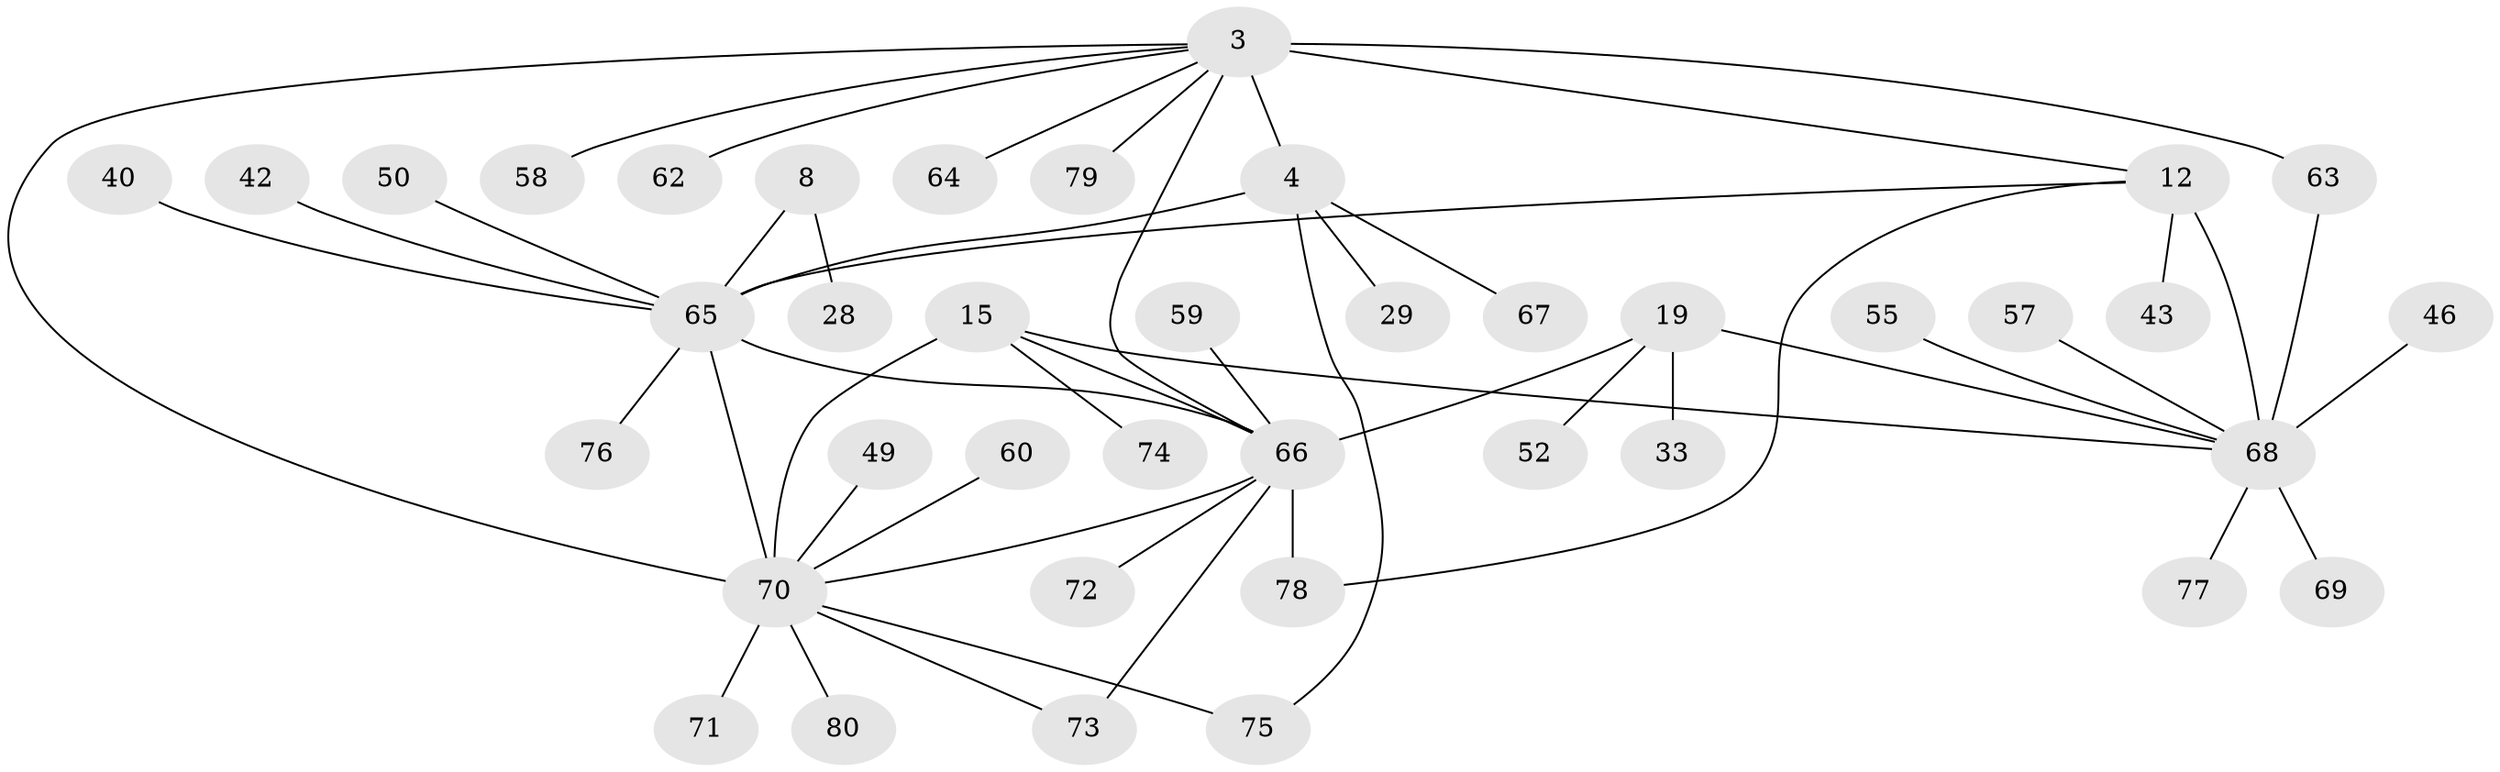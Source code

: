 // original degree distribution, {8: 0.0375, 5: 0.0625, 6: 0.0375, 10: 0.025, 3: 0.0875, 4: 0.025, 12: 0.0125, 9: 0.025, 2: 0.1125, 1: 0.575}
// Generated by graph-tools (version 1.1) at 2025/55/03/09/25 04:55:44]
// undirected, 40 vertices, 50 edges
graph export_dot {
graph [start="1"]
  node [color=gray90,style=filled];
  3 [super="+1"];
  4 [super="+2"];
  8 [super="+7"];
  12 [super="+11"];
  15 [super="+14"];
  19 [super="+17"];
  28;
  29;
  33;
  40;
  42 [super="+31+35"];
  43;
  46;
  49;
  50;
  52;
  55;
  57;
  58;
  59;
  60;
  62 [super="+53"];
  63 [super="+41"];
  64;
  65 [super="+6+30"];
  66 [super="+20+27+54"];
  67;
  68 [super="+10+22+25+37+39+44"];
  69;
  70 [super="+21+34+47+61"];
  71;
  72 [super="+56"];
  73 [super="+48"];
  74;
  75 [super="+32"];
  76;
  77;
  78;
  79;
  80;
  3 -- 4 [weight=4];
  3 -- 64;
  3 -- 79;
  3 -- 58;
  3 -- 12;
  3 -- 63;
  3 -- 62;
  3 -- 66;
  3 -- 70;
  4 -- 67;
  4 -- 29;
  4 -- 75;
  4 -- 65;
  8 -- 28;
  8 -- 65 [weight=4];
  12 -- 43;
  12 -- 78;
  12 -- 68 [weight=4];
  12 -- 65;
  15 -- 74;
  15 -- 68;
  15 -- 66;
  15 -- 70 [weight=4];
  19 -- 33;
  19 -- 52;
  19 -- 68;
  19 -- 66 [weight=4];
  40 -- 65;
  42 -- 65;
  46 -- 68;
  49 -- 70;
  50 -- 65;
  55 -- 68;
  57 -- 68;
  59 -- 66;
  60 -- 70;
  63 -- 68;
  65 -- 66;
  65 -- 70;
  65 -- 76;
  66 -- 72;
  66 -- 73;
  66 -- 78;
  66 -- 70;
  68 -- 69;
  68 -- 77;
  70 -- 71;
  70 -- 73;
  70 -- 75;
  70 -- 80;
}
